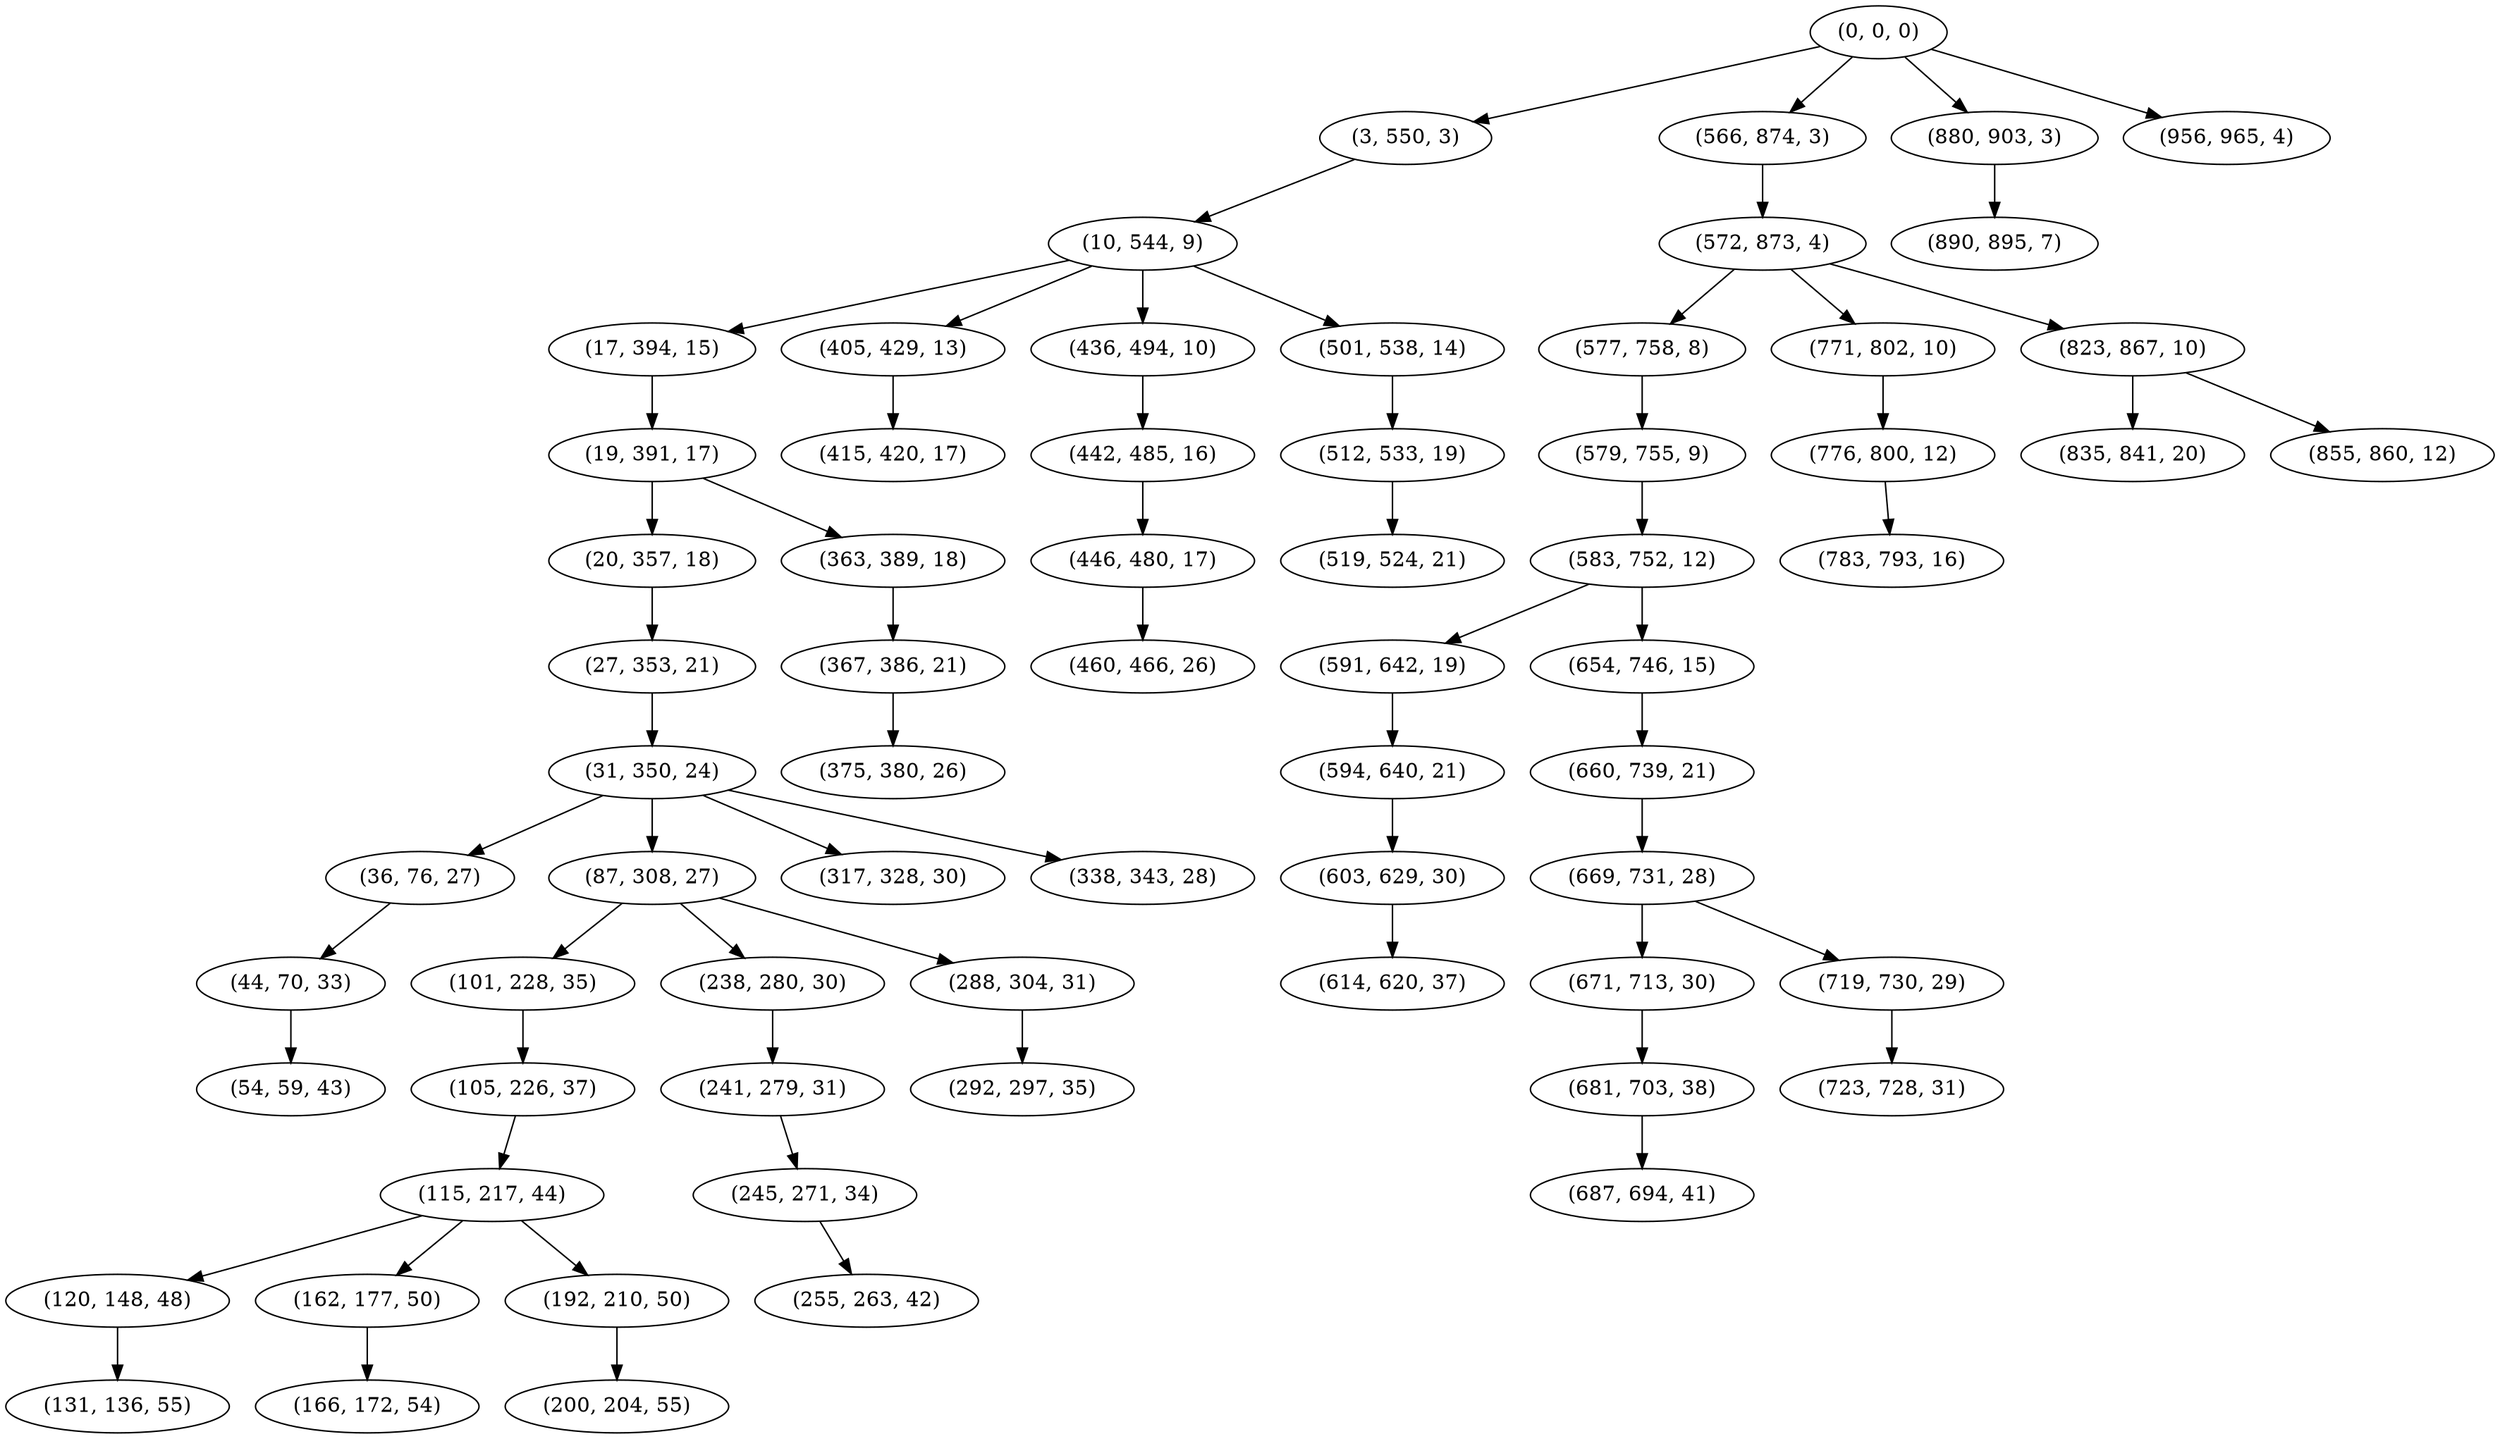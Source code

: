 digraph tree {
    "(0, 0, 0)";
    "(3, 550, 3)";
    "(10, 544, 9)";
    "(17, 394, 15)";
    "(19, 391, 17)";
    "(20, 357, 18)";
    "(27, 353, 21)";
    "(31, 350, 24)";
    "(36, 76, 27)";
    "(44, 70, 33)";
    "(54, 59, 43)";
    "(87, 308, 27)";
    "(101, 228, 35)";
    "(105, 226, 37)";
    "(115, 217, 44)";
    "(120, 148, 48)";
    "(131, 136, 55)";
    "(162, 177, 50)";
    "(166, 172, 54)";
    "(192, 210, 50)";
    "(200, 204, 55)";
    "(238, 280, 30)";
    "(241, 279, 31)";
    "(245, 271, 34)";
    "(255, 263, 42)";
    "(288, 304, 31)";
    "(292, 297, 35)";
    "(317, 328, 30)";
    "(338, 343, 28)";
    "(363, 389, 18)";
    "(367, 386, 21)";
    "(375, 380, 26)";
    "(405, 429, 13)";
    "(415, 420, 17)";
    "(436, 494, 10)";
    "(442, 485, 16)";
    "(446, 480, 17)";
    "(460, 466, 26)";
    "(501, 538, 14)";
    "(512, 533, 19)";
    "(519, 524, 21)";
    "(566, 874, 3)";
    "(572, 873, 4)";
    "(577, 758, 8)";
    "(579, 755, 9)";
    "(583, 752, 12)";
    "(591, 642, 19)";
    "(594, 640, 21)";
    "(603, 629, 30)";
    "(614, 620, 37)";
    "(654, 746, 15)";
    "(660, 739, 21)";
    "(669, 731, 28)";
    "(671, 713, 30)";
    "(681, 703, 38)";
    "(687, 694, 41)";
    "(719, 730, 29)";
    "(723, 728, 31)";
    "(771, 802, 10)";
    "(776, 800, 12)";
    "(783, 793, 16)";
    "(823, 867, 10)";
    "(835, 841, 20)";
    "(855, 860, 12)";
    "(880, 903, 3)";
    "(890, 895, 7)";
    "(956, 965, 4)";
    "(0, 0, 0)" -> "(3, 550, 3)";
    "(0, 0, 0)" -> "(566, 874, 3)";
    "(0, 0, 0)" -> "(880, 903, 3)";
    "(0, 0, 0)" -> "(956, 965, 4)";
    "(3, 550, 3)" -> "(10, 544, 9)";
    "(10, 544, 9)" -> "(17, 394, 15)";
    "(10, 544, 9)" -> "(405, 429, 13)";
    "(10, 544, 9)" -> "(436, 494, 10)";
    "(10, 544, 9)" -> "(501, 538, 14)";
    "(17, 394, 15)" -> "(19, 391, 17)";
    "(19, 391, 17)" -> "(20, 357, 18)";
    "(19, 391, 17)" -> "(363, 389, 18)";
    "(20, 357, 18)" -> "(27, 353, 21)";
    "(27, 353, 21)" -> "(31, 350, 24)";
    "(31, 350, 24)" -> "(36, 76, 27)";
    "(31, 350, 24)" -> "(87, 308, 27)";
    "(31, 350, 24)" -> "(317, 328, 30)";
    "(31, 350, 24)" -> "(338, 343, 28)";
    "(36, 76, 27)" -> "(44, 70, 33)";
    "(44, 70, 33)" -> "(54, 59, 43)";
    "(87, 308, 27)" -> "(101, 228, 35)";
    "(87, 308, 27)" -> "(238, 280, 30)";
    "(87, 308, 27)" -> "(288, 304, 31)";
    "(101, 228, 35)" -> "(105, 226, 37)";
    "(105, 226, 37)" -> "(115, 217, 44)";
    "(115, 217, 44)" -> "(120, 148, 48)";
    "(115, 217, 44)" -> "(162, 177, 50)";
    "(115, 217, 44)" -> "(192, 210, 50)";
    "(120, 148, 48)" -> "(131, 136, 55)";
    "(162, 177, 50)" -> "(166, 172, 54)";
    "(192, 210, 50)" -> "(200, 204, 55)";
    "(238, 280, 30)" -> "(241, 279, 31)";
    "(241, 279, 31)" -> "(245, 271, 34)";
    "(245, 271, 34)" -> "(255, 263, 42)";
    "(288, 304, 31)" -> "(292, 297, 35)";
    "(363, 389, 18)" -> "(367, 386, 21)";
    "(367, 386, 21)" -> "(375, 380, 26)";
    "(405, 429, 13)" -> "(415, 420, 17)";
    "(436, 494, 10)" -> "(442, 485, 16)";
    "(442, 485, 16)" -> "(446, 480, 17)";
    "(446, 480, 17)" -> "(460, 466, 26)";
    "(501, 538, 14)" -> "(512, 533, 19)";
    "(512, 533, 19)" -> "(519, 524, 21)";
    "(566, 874, 3)" -> "(572, 873, 4)";
    "(572, 873, 4)" -> "(577, 758, 8)";
    "(572, 873, 4)" -> "(771, 802, 10)";
    "(572, 873, 4)" -> "(823, 867, 10)";
    "(577, 758, 8)" -> "(579, 755, 9)";
    "(579, 755, 9)" -> "(583, 752, 12)";
    "(583, 752, 12)" -> "(591, 642, 19)";
    "(583, 752, 12)" -> "(654, 746, 15)";
    "(591, 642, 19)" -> "(594, 640, 21)";
    "(594, 640, 21)" -> "(603, 629, 30)";
    "(603, 629, 30)" -> "(614, 620, 37)";
    "(654, 746, 15)" -> "(660, 739, 21)";
    "(660, 739, 21)" -> "(669, 731, 28)";
    "(669, 731, 28)" -> "(671, 713, 30)";
    "(669, 731, 28)" -> "(719, 730, 29)";
    "(671, 713, 30)" -> "(681, 703, 38)";
    "(681, 703, 38)" -> "(687, 694, 41)";
    "(719, 730, 29)" -> "(723, 728, 31)";
    "(771, 802, 10)" -> "(776, 800, 12)";
    "(776, 800, 12)" -> "(783, 793, 16)";
    "(823, 867, 10)" -> "(835, 841, 20)";
    "(823, 867, 10)" -> "(855, 860, 12)";
    "(880, 903, 3)" -> "(890, 895, 7)";
}
